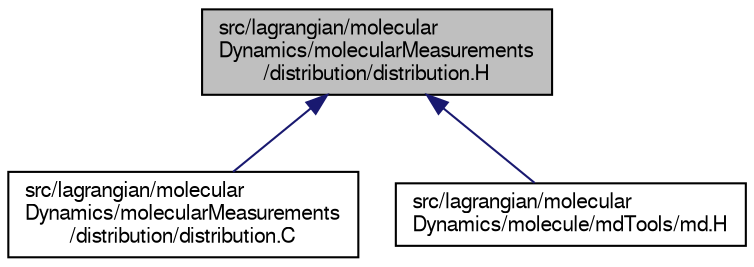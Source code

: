 digraph "src/lagrangian/molecularDynamics/molecularMeasurements/distribution/distribution.H"
{
  bgcolor="transparent";
  edge [fontname="FreeSans",fontsize="10",labelfontname="FreeSans",labelfontsize="10"];
  node [fontname="FreeSans",fontsize="10",shape=record];
  Node74 [label="src/lagrangian/molecular\lDynamics/molecularMeasurements\l/distribution/distribution.H",height=0.2,width=0.4,color="black", fillcolor="grey75", style="filled", fontcolor="black"];
  Node74 -> Node75 [dir="back",color="midnightblue",fontsize="10",style="solid",fontname="FreeSans"];
  Node75 [label="src/lagrangian/molecular\lDynamics/molecularMeasurements\l/distribution/distribution.C",height=0.2,width=0.4,color="black",URL="$a06389.html"];
  Node74 -> Node76 [dir="back",color="midnightblue",fontsize="10",style="solid",fontname="FreeSans"];
  Node76 [label="src/lagrangian/molecular\lDynamics/molecule/mdTools/md.H",height=0.2,width=0.4,color="black",URL="$a06419.html"];
}
